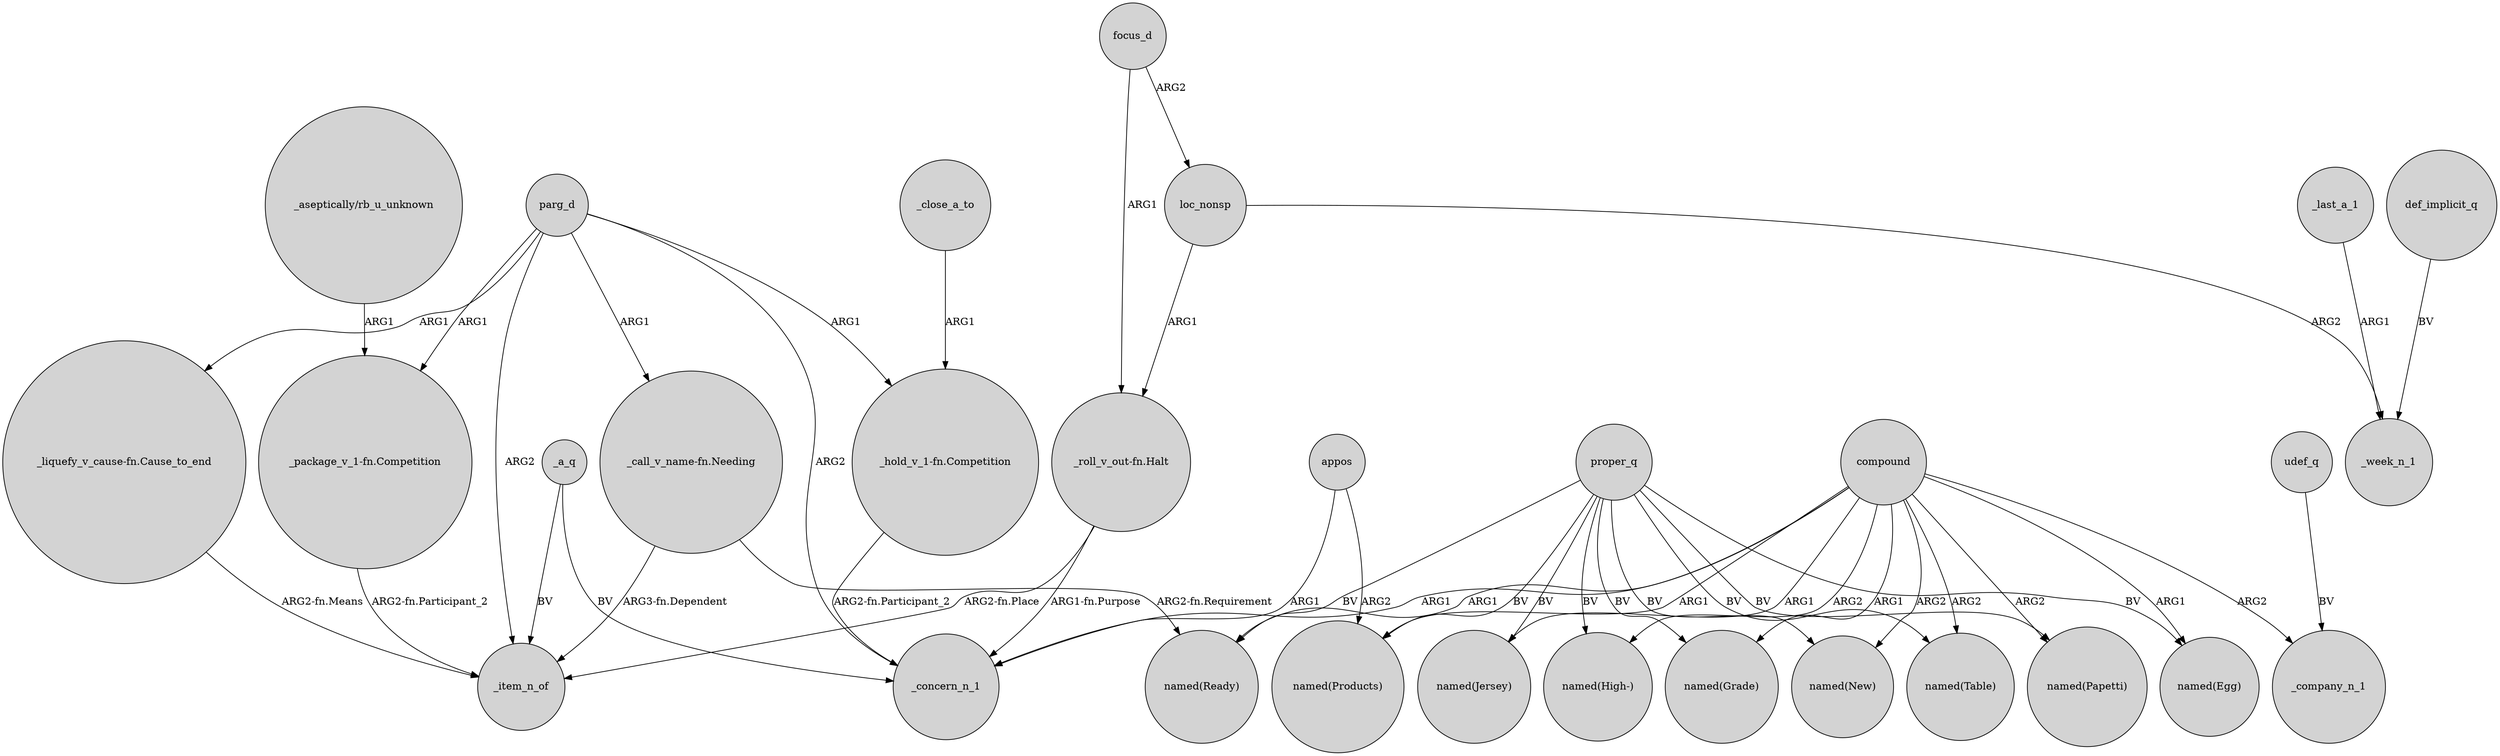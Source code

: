 digraph {
	node [shape=circle style=filled]
	"_package_v_1-fn.Competition" -> _item_n_of [label="ARG2-fn.Participant_2"]
	parg_d -> "_hold_v_1-fn.Competition" [label=ARG1]
	compound -> "named(Papetti)" [label=ARG2]
	proper_q -> "named(Ready)" [label=BV]
	proper_q -> "named(Papetti)" [label=BV]
	"_call_v_name-fn.Needing" -> _item_n_of [label="ARG3-fn.Dependent"]
	"_hold_v_1-fn.Competition" -> _concern_n_1 [label="ARG2-fn.Participant_2"]
	"_roll_v_out-fn.Halt" -> _item_n_of [label="ARG2-fn.Place"]
	"_aseptically/rb_u_unknown" -> "_package_v_1-fn.Competition" [label=ARG1]
	proper_q -> "named(High-)" [label=BV]
	compound -> _company_n_1 [label=ARG2]
	compound -> "named(New)" [label=ARG2]
	compound -> "named(Egg)" [label=ARG1]
	udef_q -> _company_n_1 [label=BV]
	proper_q -> "named(Egg)" [label=BV]
	proper_q -> "named(New)" [label=BV]
	compound -> "named(Grade)" [label=ARG1]
	compound -> "named(Table)" [label=ARG2]
	proper_q -> "named(Jersey)" [label=BV]
	proper_q -> "named(Products)" [label=BV]
	loc_nonsp -> _week_n_1 [label=ARG2]
	focus_d -> loc_nonsp [label=ARG2]
	"_roll_v_out-fn.Halt" -> _concern_n_1 [label="ARG1-fn.Purpose"]
	parg_d -> "_package_v_1-fn.Competition" [label=ARG1]
	compound -> "named(Products)" [label=ARG1]
	parg_d -> _concern_n_1 [label=ARG2]
	loc_nonsp -> "_roll_v_out-fn.Halt" [label=ARG1]
	_a_q -> _concern_n_1 [label=BV]
	appos -> "named(Products)" [label=ARG2]
	_last_a_1 -> _week_n_1 [label=ARG1]
	proper_q -> "named(Table)" [label=BV]
	"_liquefy_v_cause-fn.Cause_to_end" -> _item_n_of [label="ARG2-fn.Means"]
	focus_d -> "_roll_v_out-fn.Halt" [label=ARG1]
	proper_q -> "named(Grade)" [label=BV]
	def_implicit_q -> _week_n_1 [label=BV]
	compound -> "named(Jersey)" [label=ARG1]
	parg_d -> "_call_v_name-fn.Needing" [label=ARG1]
	compound -> "named(Ready)" [label=ARG1]
	compound -> _concern_n_1 [label=ARG1]
	appos -> _concern_n_1 [label=ARG1]
	_a_q -> _item_n_of [label=BV]
	parg_d -> _item_n_of [label=ARG2]
	compound -> "named(High-)" [label=ARG2]
	_close_a_to -> "_hold_v_1-fn.Competition" [label=ARG1]
	parg_d -> "_liquefy_v_cause-fn.Cause_to_end" [label=ARG1]
	"_call_v_name-fn.Needing" -> "named(Ready)" [label="ARG2-fn.Requirement"]
}
